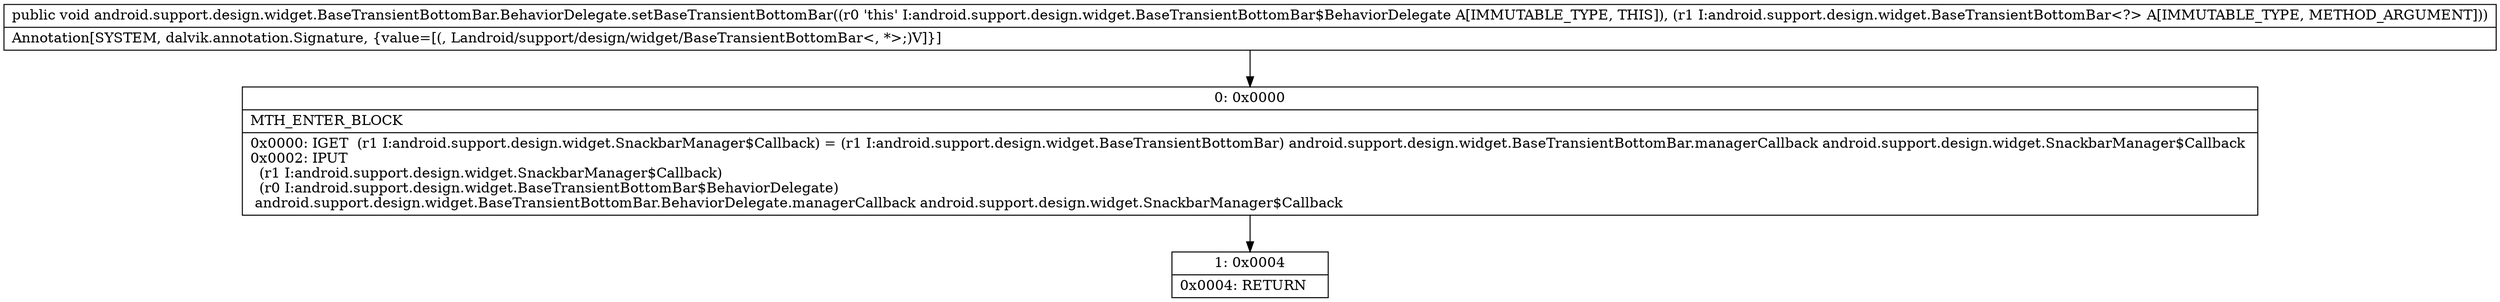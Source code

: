 digraph "CFG forandroid.support.design.widget.BaseTransientBottomBar.BehaviorDelegate.setBaseTransientBottomBar(Landroid\/support\/design\/widget\/BaseTransientBottomBar;)V" {
Node_0 [shape=record,label="{0\:\ 0x0000|MTH_ENTER_BLOCK\l|0x0000: IGET  (r1 I:android.support.design.widget.SnackbarManager$Callback) = (r1 I:android.support.design.widget.BaseTransientBottomBar) android.support.design.widget.BaseTransientBottomBar.managerCallback android.support.design.widget.SnackbarManager$Callback \l0x0002: IPUT  \l  (r1 I:android.support.design.widget.SnackbarManager$Callback)\l  (r0 I:android.support.design.widget.BaseTransientBottomBar$BehaviorDelegate)\l android.support.design.widget.BaseTransientBottomBar.BehaviorDelegate.managerCallback android.support.design.widget.SnackbarManager$Callback \l}"];
Node_1 [shape=record,label="{1\:\ 0x0004|0x0004: RETURN   \l}"];
MethodNode[shape=record,label="{public void android.support.design.widget.BaseTransientBottomBar.BehaviorDelegate.setBaseTransientBottomBar((r0 'this' I:android.support.design.widget.BaseTransientBottomBar$BehaviorDelegate A[IMMUTABLE_TYPE, THIS]), (r1 I:android.support.design.widget.BaseTransientBottomBar\<?\> A[IMMUTABLE_TYPE, METHOD_ARGUMENT]))  | Annotation[SYSTEM, dalvik.annotation.Signature, \{value=[(, Landroid\/support\/design\/widget\/BaseTransientBottomBar\<, *\>;)V]\}]\l}"];
MethodNode -> Node_0;
Node_0 -> Node_1;
}

